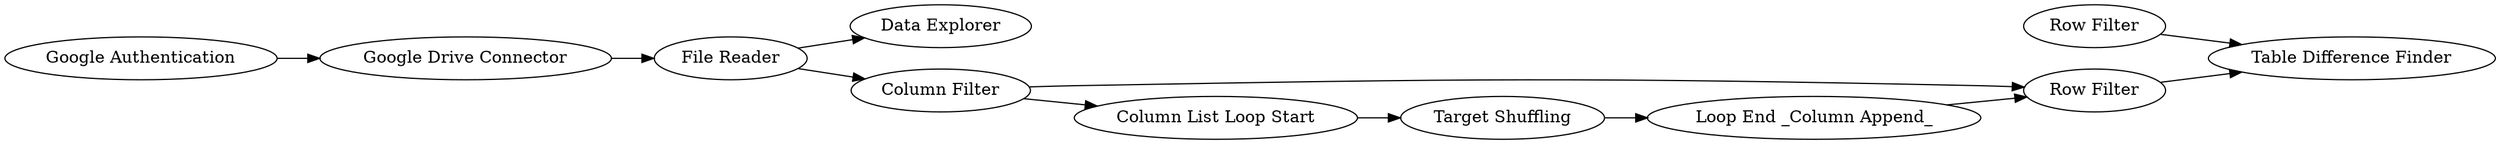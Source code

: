 digraph {
	5 -> 8
	13 -> 1
	4 -> 5
	8 -> 9
	3 -> 4
	1 -> 10
	1 -> 2
	2 -> 3
	15 -> 13
	2 -> 8
	7 -> 9
	5 [label="Loop End _Column Append_"]
	13 [label="Google Drive Connector"]
	1 [label="File Reader"]
	7 [label="Row Filter"]
	9 [label="Table Difference Finder"]
	4 [label="Target Shuffling"]
	8 [label="Row Filter"]
	15 [label="Google Authentication"]
	3 [label="Column List Loop Start"]
	2 [label="Column Filter"]
	10 [label="Data Explorer"]
	rankdir=LR
}
